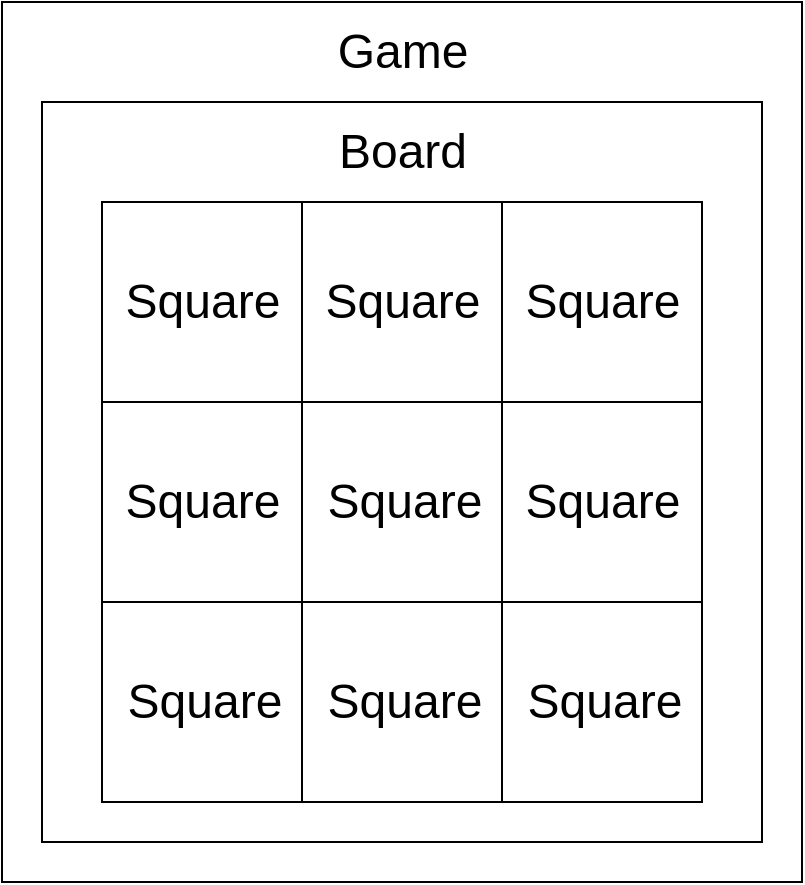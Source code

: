 <mxfile>
    <diagram id="118SRyxPJQSLUwDJfz0N" name="Page-1">
        <mxGraphModel dx="953" dy="617" grid="1" gridSize="10" guides="1" tooltips="1" connect="1" arrows="1" fold="1" page="1" pageScale="1" pageWidth="850" pageHeight="1100" math="0" shadow="0">
            <root>
                <mxCell id="0"/>
                <mxCell id="1" parent="0"/>
                <mxCell id="2" value="" style="rounded=0;whiteSpace=wrap;html=1;" vertex="1" parent="1">
                    <mxGeometry x="220" y="120" width="400" height="440" as="geometry"/>
                </mxCell>
                <mxCell id="3" value="&lt;font style=&quot;font-size: 24px&quot;&gt;Game&lt;/font&gt;" style="text;html=1;strokeColor=none;fillColor=none;align=center;verticalAlign=middle;whiteSpace=wrap;rounded=0;" vertex="1" parent="1">
                    <mxGeometry x="342.5" y="120" width="155" height="50" as="geometry"/>
                </mxCell>
                <mxCell id="4" value="" style="rounded=0;whiteSpace=wrap;html=1;fontSize=24;" vertex="1" parent="1">
                    <mxGeometry x="240" y="170" width="360" height="370" as="geometry"/>
                </mxCell>
                <mxCell id="5" value="Board" style="text;html=1;strokeColor=none;fillColor=none;align=center;verticalAlign=middle;whiteSpace=wrap;rounded=0;fontSize=24;" vertex="1" parent="1">
                    <mxGeometry x="372.5" y="180" width="95" height="30" as="geometry"/>
                </mxCell>
                <mxCell id="6" value="" style="rounded=0;whiteSpace=wrap;html=1;fontSize=24;" vertex="1" parent="1">
                    <mxGeometry x="270" y="220" width="100" height="100" as="geometry"/>
                </mxCell>
                <mxCell id="7" value="" style="rounded=0;whiteSpace=wrap;html=1;fontSize=24;" vertex="1" parent="1">
                    <mxGeometry x="370" y="220" width="100" height="100" as="geometry"/>
                </mxCell>
                <mxCell id="8" value="" style="rounded=0;whiteSpace=wrap;html=1;fontSize=24;" vertex="1" parent="1">
                    <mxGeometry x="470" y="220" width="100" height="100" as="geometry"/>
                </mxCell>
                <mxCell id="9" value="" style="rounded=0;whiteSpace=wrap;html=1;fontSize=24;" vertex="1" parent="1">
                    <mxGeometry x="270" y="320" width="100" height="100" as="geometry"/>
                </mxCell>
                <mxCell id="10" value="" style="rounded=0;whiteSpace=wrap;html=1;fontSize=24;" vertex="1" parent="1">
                    <mxGeometry x="370" y="320" width="100" height="100" as="geometry"/>
                </mxCell>
                <mxCell id="11" value="" style="rounded=0;whiteSpace=wrap;html=1;fontSize=24;" vertex="1" parent="1">
                    <mxGeometry x="470" y="320" width="100" height="100" as="geometry"/>
                </mxCell>
                <mxCell id="12" value="" style="rounded=0;whiteSpace=wrap;html=1;fontSize=24;" vertex="1" parent="1">
                    <mxGeometry x="270" y="420" width="100" height="100" as="geometry"/>
                </mxCell>
                <mxCell id="13" value="" style="rounded=0;whiteSpace=wrap;html=1;fontSize=24;" vertex="1" parent="1">
                    <mxGeometry x="370" y="420" width="100" height="100" as="geometry"/>
                </mxCell>
                <mxCell id="14" value="" style="rounded=0;whiteSpace=wrap;html=1;fontSize=24;" vertex="1" parent="1">
                    <mxGeometry x="470" y="420" width="100" height="100" as="geometry"/>
                </mxCell>
                <mxCell id="15" value="Square" style="text;html=1;strokeColor=none;fillColor=none;align=center;verticalAlign=middle;whiteSpace=wrap;rounded=0;fontSize=24;" vertex="1" parent="1">
                    <mxGeometry x="277.5" y="250" width="85" height="40" as="geometry"/>
                </mxCell>
                <mxCell id="16" value="Square" style="text;html=1;strokeColor=none;fillColor=none;align=center;verticalAlign=middle;whiteSpace=wrap;rounded=0;fontSize=24;" vertex="1" parent="1">
                    <mxGeometry x="378" y="250" width="85" height="40" as="geometry"/>
                </mxCell>
                <mxCell id="17" value="Square" style="text;html=1;strokeColor=none;fillColor=none;align=center;verticalAlign=middle;whiteSpace=wrap;rounded=0;fontSize=24;" vertex="1" parent="1">
                    <mxGeometry x="477.5" y="250" width="85" height="40" as="geometry"/>
                </mxCell>
                <mxCell id="18" value="Square" style="text;html=1;strokeColor=none;fillColor=none;align=center;verticalAlign=middle;whiteSpace=wrap;rounded=0;fontSize=24;" vertex="1" parent="1">
                    <mxGeometry x="278" y="350" width="85" height="40" as="geometry"/>
                </mxCell>
                <mxCell id="19" value="Square" style="text;html=1;strokeColor=none;fillColor=none;align=center;verticalAlign=middle;whiteSpace=wrap;rounded=0;fontSize=24;" vertex="1" parent="1">
                    <mxGeometry x="378.5" y="350" width="85" height="40" as="geometry"/>
                </mxCell>
                <mxCell id="20" value="Square" style="text;html=1;strokeColor=none;fillColor=none;align=center;verticalAlign=middle;whiteSpace=wrap;rounded=0;fontSize=24;" vertex="1" parent="1">
                    <mxGeometry x="478" y="350" width="85" height="40" as="geometry"/>
                </mxCell>
                <mxCell id="21" value="Square" style="text;html=1;strokeColor=none;fillColor=none;align=center;verticalAlign=middle;whiteSpace=wrap;rounded=0;fontSize=24;" vertex="1" parent="1">
                    <mxGeometry x="278.5" y="450" width="85" height="40" as="geometry"/>
                </mxCell>
                <mxCell id="22" value="Square" style="text;html=1;strokeColor=none;fillColor=none;align=center;verticalAlign=middle;whiteSpace=wrap;rounded=0;fontSize=24;" vertex="1" parent="1">
                    <mxGeometry x="379" y="450" width="85" height="40" as="geometry"/>
                </mxCell>
                <mxCell id="23" value="Square" style="text;html=1;strokeColor=none;fillColor=none;align=center;verticalAlign=middle;whiteSpace=wrap;rounded=0;fontSize=24;" vertex="1" parent="1">
                    <mxGeometry x="478.5" y="450" width="85" height="40" as="geometry"/>
                </mxCell>
            </root>
        </mxGraphModel>
    </diagram>
</mxfile>